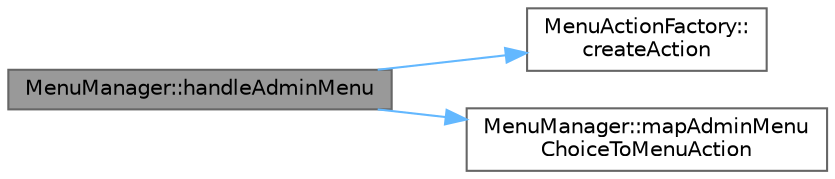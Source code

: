 digraph "MenuManager::handleAdminMenu"
{
 // LATEX_PDF_SIZE
  bgcolor="transparent";
  edge [fontname=Helvetica,fontsize=10,labelfontname=Helvetica,labelfontsize=10];
  node [fontname=Helvetica,fontsize=10,shape=box,height=0.2,width=0.4];
  rankdir="LR";
  Node1 [id="Node000001",label="MenuManager::handleAdminMenu",height=0.2,width=0.4,color="gray40", fillcolor="grey60", style="filled", fontcolor="black",tooltip="Phương thức xử lý menu của admin, hiển thị các lựa chọn và thực hiện hành động tương ứng."];
  Node1 -> Node2 [id="edge1_Node000001_Node000002",color="steelblue1",style="solid",tooltip=" "];
  Node2 [id="Node000002",label="MenuActionFactory::\lcreateAction",height=0.2,width=0.4,color="grey40", fillcolor="white", style="filled",URL="$class_menu_action_factory.html#a32ddbcab8fb1420b882b545589238006",tooltip="Phương thức tạo đối tượng hành động tương ứng với lựa chọn menu của người dùng."];
  Node1 -> Node3 [id="edge2_Node000001_Node000003",color="steelblue1",style="solid",tooltip=" "];
  Node3 [id="Node000003",label="MenuManager::mapAdminMenu\lChoiceToMenuAction",height=0.2,width=0.4,color="grey40", fillcolor="white", style="filled",URL="$class_menu_manager.html#a7e623aa73ee0e46b9e81a05f4c9e09b2",tooltip="Phương thức ánh xạ lựa chọn menu của admin sang hành động tương ứng."];
}
